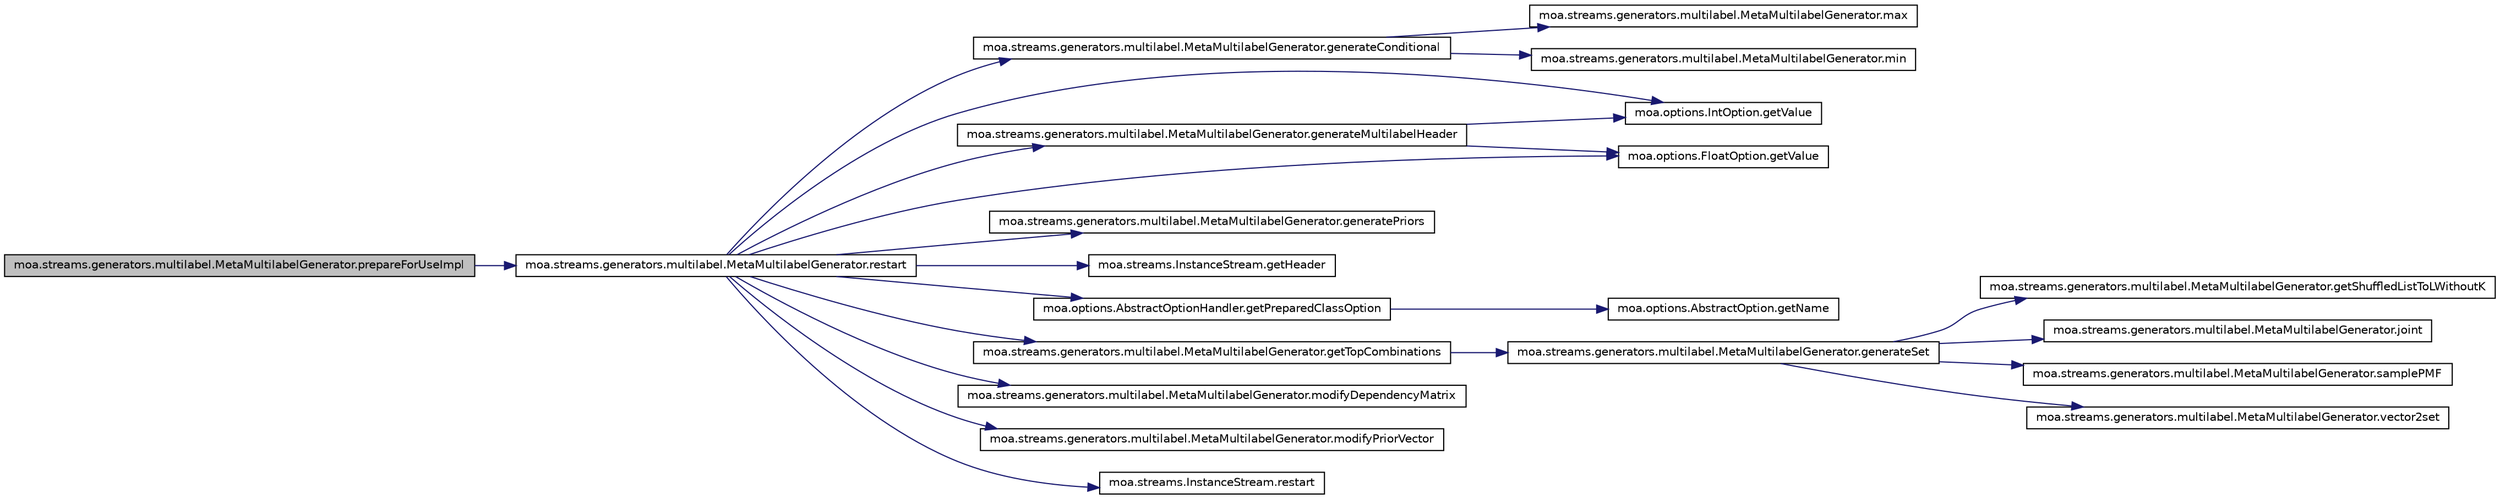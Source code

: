 digraph G
{
  edge [fontname="Helvetica",fontsize="10",labelfontname="Helvetica",labelfontsize="10"];
  node [fontname="Helvetica",fontsize="10",shape=record];
  rankdir=LR;
  Node1 [label="moa.streams.generators.multilabel.MetaMultilabelGenerator.prepareForUseImpl",height=0.2,width=0.4,color="black", fillcolor="grey75", style="filled" fontcolor="black"];
  Node1 -> Node2 [color="midnightblue",fontsize="10",style="solid",fontname="Helvetica"];
  Node2 [label="moa.streams.generators.multilabel.MetaMultilabelGenerator.restart",height=0.2,width=0.4,color="black", fillcolor="white", style="filled",URL="$classmoa_1_1streams_1_1generators_1_1multilabel_1_1MetaMultilabelGenerator.html#ae3c96350626a916c62bc34de96a62178",tooltip="Restarts this stream."];
  Node2 -> Node3 [color="midnightblue",fontsize="10",style="solid",fontname="Helvetica"];
  Node3 [label="moa.streams.generators.multilabel.MetaMultilabelGenerator.generateConditional",height=0.2,width=0.4,color="black", fillcolor="white", style="filled",URL="$classmoa_1_1streams_1_1generators_1_1multilabel_1_1MetaMultilabelGenerator.html#a27b3d2339f92bf4e9837f9a2ac1c59b6",tooltip="GenerateConditional."];
  Node3 -> Node4 [color="midnightblue",fontsize="10",style="solid",fontname="Helvetica"];
  Node4 [label="moa.streams.generators.multilabel.MetaMultilabelGenerator.max",height=0.2,width=0.4,color="black", fillcolor="white", style="filled",URL="$classmoa_1_1streams_1_1generators_1_1multilabel_1_1MetaMultilabelGenerator.html#af69a9363c8d6017223899afdff4874fa"];
  Node3 -> Node5 [color="midnightblue",fontsize="10",style="solid",fontname="Helvetica"];
  Node5 [label="moa.streams.generators.multilabel.MetaMultilabelGenerator.min",height=0.2,width=0.4,color="black", fillcolor="white", style="filled",URL="$classmoa_1_1streams_1_1generators_1_1multilabel_1_1MetaMultilabelGenerator.html#af8f2d0d993af891d2b679957d45154e0"];
  Node2 -> Node6 [color="midnightblue",fontsize="10",style="solid",fontname="Helvetica"];
  Node6 [label="moa.streams.generators.multilabel.MetaMultilabelGenerator.generateMultilabelHeader",height=0.2,width=0.4,color="black", fillcolor="white", style="filled",URL="$classmoa_1_1streams_1_1generators_1_1multilabel_1_1MetaMultilabelGenerator.html#a06e0fa55d9c41af402eba3abed46cda9",tooltip="GenerateMultilabelHeader."];
  Node6 -> Node7 [color="midnightblue",fontsize="10",style="solid",fontname="Helvetica"];
  Node7 [label="moa.options.IntOption.getValue",height=0.2,width=0.4,color="black", fillcolor="white", style="filled",URL="$classmoa_1_1options_1_1IntOption.html#affae8787274b44ab7616d46b8d6c831a"];
  Node6 -> Node8 [color="midnightblue",fontsize="10",style="solid",fontname="Helvetica"];
  Node8 [label="moa.options.FloatOption.getValue",height=0.2,width=0.4,color="black", fillcolor="white", style="filled",URL="$classmoa_1_1options_1_1FloatOption.html#a0e606a62f4ece232aa8f8cb04bb7f1cf"];
  Node2 -> Node9 [color="midnightblue",fontsize="10",style="solid",fontname="Helvetica"];
  Node9 [label="moa.streams.generators.multilabel.MetaMultilabelGenerator.generatePriors",height=0.2,width=0.4,color="black", fillcolor="white", style="filled",URL="$classmoa_1_1streams_1_1generators_1_1multilabel_1_1MetaMultilabelGenerator.html#a825231caad4725ac90ab0c79915f82ba",tooltip="Generate Priors."];
  Node2 -> Node10 [color="midnightblue",fontsize="10",style="solid",fontname="Helvetica"];
  Node10 [label="moa.streams.InstanceStream.getHeader",height=0.2,width=0.4,color="black", fillcolor="white", style="filled",URL="$interfacemoa_1_1streams_1_1InstanceStream.html#aa03e43cb5cd8b893392b23ec77e2ca04",tooltip="Gets the header of this stream."];
  Node2 -> Node11 [color="midnightblue",fontsize="10",style="solid",fontname="Helvetica"];
  Node11 [label="moa.options.AbstractOptionHandler.getPreparedClassOption",height=0.2,width=0.4,color="black", fillcolor="white", style="filled",URL="$classmoa_1_1options_1_1AbstractOptionHandler.html#a2d5e872c7c6a32487013ba914c6d3fcc",tooltip="Gets a prepared option of this class."];
  Node11 -> Node12 [color="midnightblue",fontsize="10",style="solid",fontname="Helvetica"];
  Node12 [label="moa.options.AbstractOption.getName",height=0.2,width=0.4,color="black", fillcolor="white", style="filled",URL="$classmoa_1_1options_1_1AbstractOption.html#a26d25b88bb5244ed3c2ec142bd28353d",tooltip="Gets the name of this option."];
  Node2 -> Node13 [color="midnightblue",fontsize="10",style="solid",fontname="Helvetica"];
  Node13 [label="moa.streams.generators.multilabel.MetaMultilabelGenerator.getTopCombinations",height=0.2,width=0.4,color="black", fillcolor="white", style="filled",URL="$classmoa_1_1streams_1_1generators_1_1multilabel_1_1MetaMultilabelGenerator.html#aeba7fcbcf61fc3ea45711f4fc3d3e27e",tooltip="GetTopCombinations."];
  Node13 -> Node14 [color="midnightblue",fontsize="10",style="solid",fontname="Helvetica"];
  Node14 [label="moa.streams.generators.multilabel.MetaMultilabelGenerator.generateSet",height=0.2,width=0.4,color="black", fillcolor="white", style="filled",URL="$classmoa_1_1streams_1_1generators_1_1multilabel_1_1MetaMultilabelGenerator.html#aab58203e4632253d985b95bc3239a40d",tooltip="Generate Set."];
  Node14 -> Node15 [color="midnightblue",fontsize="10",style="solid",fontname="Helvetica"];
  Node15 [label="moa.streams.generators.multilabel.MetaMultilabelGenerator.getShuffledListToLWithoutK",height=0.2,width=0.4,color="black", fillcolor="white", style="filled",URL="$classmoa_1_1streams_1_1generators_1_1multilabel_1_1MetaMultilabelGenerator.html#a9edc4ddc83b75610b58877481af9b559"];
  Node14 -> Node16 [color="midnightblue",fontsize="10",style="solid",fontname="Helvetica"];
  Node16 [label="moa.streams.generators.multilabel.MetaMultilabelGenerator.joint",height=0.2,width=0.4,color="black", fillcolor="white", style="filled",URL="$classmoa_1_1streams_1_1generators_1_1multilabel_1_1MetaMultilabelGenerator.html#a70677eb9895494cf6c391f82abe6de92"];
  Node14 -> Node17 [color="midnightblue",fontsize="10",style="solid",fontname="Helvetica"];
  Node17 [label="moa.streams.generators.multilabel.MetaMultilabelGenerator.samplePMF",height=0.2,width=0.4,color="black", fillcolor="white", style="filled",URL="$classmoa_1_1streams_1_1generators_1_1multilabel_1_1MetaMultilabelGenerator.html#a40dd0f2a54567534211319bf6a2d7d24",tooltip="samplePMF."];
  Node14 -> Node18 [color="midnightblue",fontsize="10",style="solid",fontname="Helvetica"];
  Node18 [label="moa.streams.generators.multilabel.MetaMultilabelGenerator.vector2set",height=0.2,width=0.4,color="black", fillcolor="white", style="filled",URL="$classmoa_1_1streams_1_1generators_1_1multilabel_1_1MetaMultilabelGenerator.html#a3b6f99fa8e70429c95ec3a22ac9c8176"];
  Node2 -> Node8 [color="midnightblue",fontsize="10",style="solid",fontname="Helvetica"];
  Node2 -> Node7 [color="midnightblue",fontsize="10",style="solid",fontname="Helvetica"];
  Node2 -> Node19 [color="midnightblue",fontsize="10",style="solid",fontname="Helvetica"];
  Node19 [label="moa.streams.generators.multilabel.MetaMultilabelGenerator.modifyDependencyMatrix",height=0.2,width=0.4,color="black", fillcolor="white", style="filled",URL="$classmoa_1_1streams_1_1generators_1_1multilabel_1_1MetaMultilabelGenerator.html#a62ffe535ebdf33f611f708b132f48f64",tooltip="ModifyDependencyMatrix."];
  Node2 -> Node20 [color="midnightblue",fontsize="10",style="solid",fontname="Helvetica"];
  Node20 [label="moa.streams.generators.multilabel.MetaMultilabelGenerator.modifyPriorVector",height=0.2,width=0.4,color="black", fillcolor="white", style="filled",URL="$classmoa_1_1streams_1_1generators_1_1multilabel_1_1MetaMultilabelGenerator.html#ae277c96fbd33a08380e482f0ff328e37",tooltip="ModifyPriorVector."];
  Node2 -> Node21 [color="midnightblue",fontsize="10",style="solid",fontname="Helvetica"];
  Node21 [label="moa.streams.InstanceStream.restart",height=0.2,width=0.4,color="black", fillcolor="white", style="filled",URL="$interfacemoa_1_1streams_1_1InstanceStream.html#aa4151c3e283bc9f3bd3311505f3b5d62",tooltip="Restarts this stream."];
}
